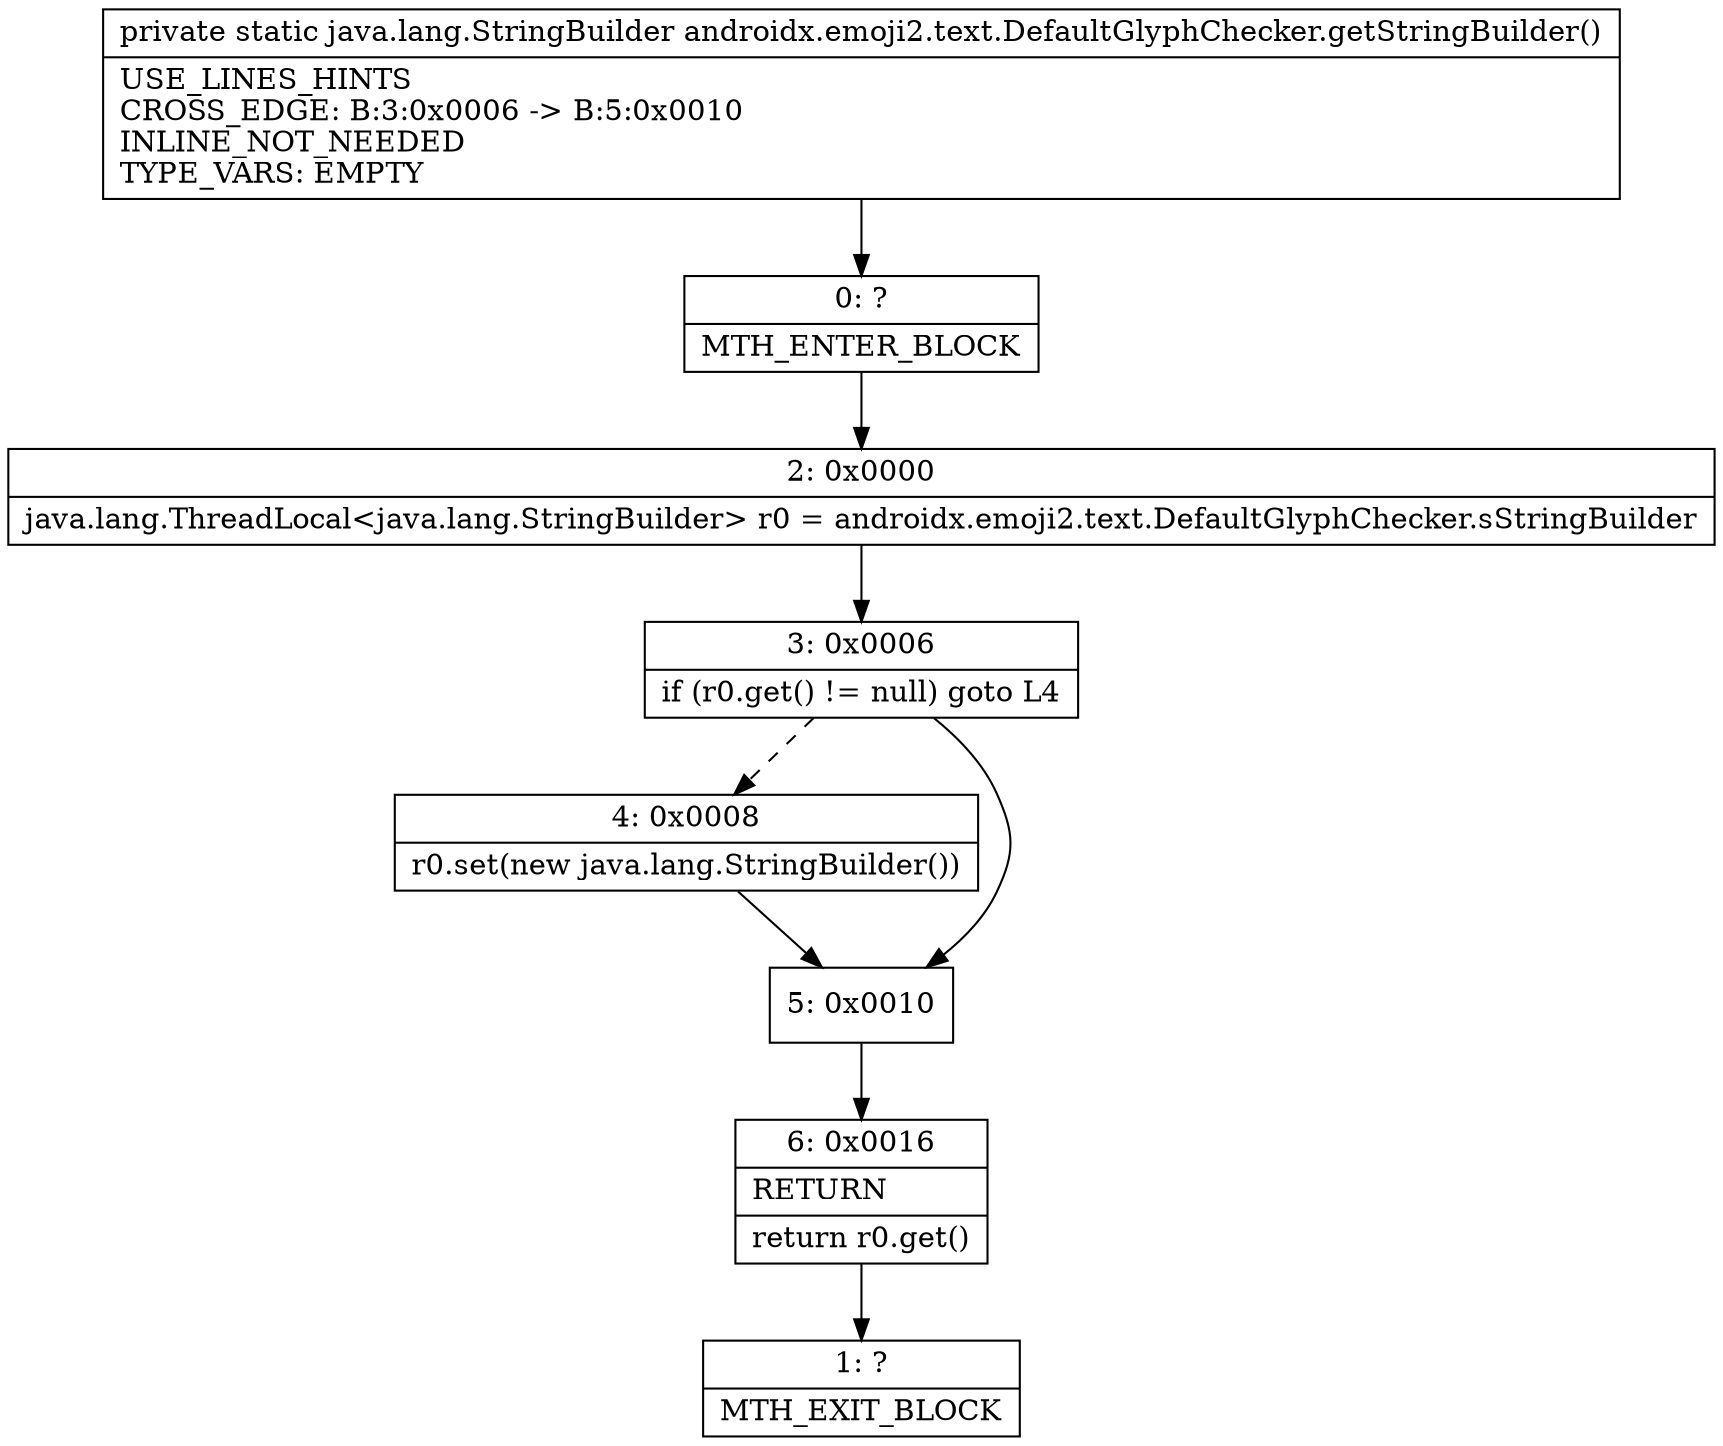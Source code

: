 digraph "CFG forandroidx.emoji2.text.DefaultGlyphChecker.getStringBuilder()Ljava\/lang\/StringBuilder;" {
Node_0 [shape=record,label="{0\:\ ?|MTH_ENTER_BLOCK\l}"];
Node_2 [shape=record,label="{2\:\ 0x0000|java.lang.ThreadLocal\<java.lang.StringBuilder\> r0 = androidx.emoji2.text.DefaultGlyphChecker.sStringBuilder\l}"];
Node_3 [shape=record,label="{3\:\ 0x0006|if (r0.get() != null) goto L4\l}"];
Node_4 [shape=record,label="{4\:\ 0x0008|r0.set(new java.lang.StringBuilder())\l}"];
Node_5 [shape=record,label="{5\:\ 0x0010}"];
Node_6 [shape=record,label="{6\:\ 0x0016|RETURN\l|return r0.get()\l}"];
Node_1 [shape=record,label="{1\:\ ?|MTH_EXIT_BLOCK\l}"];
MethodNode[shape=record,label="{private static java.lang.StringBuilder androidx.emoji2.text.DefaultGlyphChecker.getStringBuilder()  | USE_LINES_HINTS\lCROSS_EDGE: B:3:0x0006 \-\> B:5:0x0010\lINLINE_NOT_NEEDED\lTYPE_VARS: EMPTY\l}"];
MethodNode -> Node_0;Node_0 -> Node_2;
Node_2 -> Node_3;
Node_3 -> Node_4[style=dashed];
Node_3 -> Node_5;
Node_4 -> Node_5;
Node_5 -> Node_6;
Node_6 -> Node_1;
}

